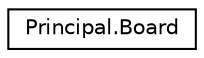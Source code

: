 digraph "Graphical Class Hierarchy"
{
  edge [fontname="Helvetica",fontsize="10",labelfontname="Helvetica",labelfontsize="10"];
  node [fontname="Helvetica",fontsize="10",shape=record];
  rankdir="LR";
  Node1 [label="Principal.Board",height=0.2,width=0.4,color="black", fillcolor="white", style="filled",URL="$class_principal_1_1_board.html",tooltip="Stores information about the state of the Kablewie board. "];
}
